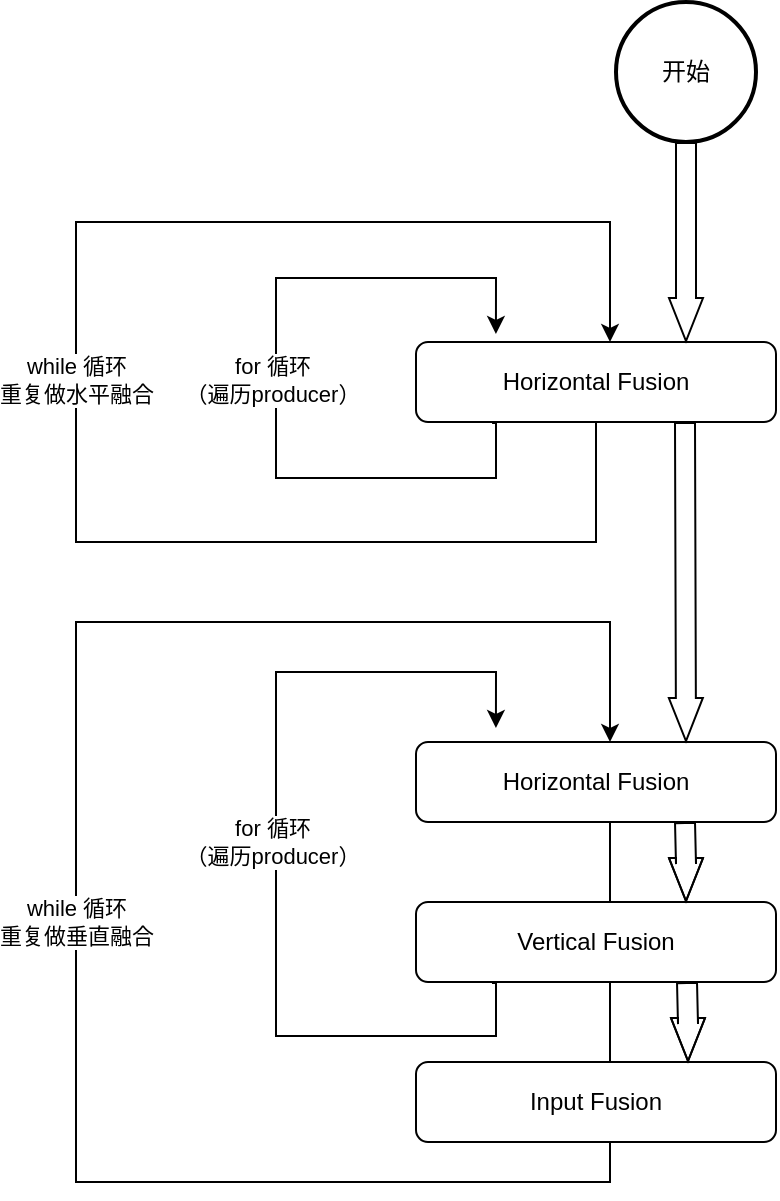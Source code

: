 <mxfile version="21.2.9" type="github">
  <diagram id="C5RBs43oDa-KdzZeNtuy" name="Page-1">
    <mxGraphModel dx="1434" dy="1939" grid="1" gridSize="10" guides="1" tooltips="1" connect="1" arrows="1" fold="1" page="1" pageScale="1" pageWidth="827" pageHeight="1169" math="0" shadow="0">
      <root>
        <mxCell id="WIyWlLk6GJQsqaUBKTNV-0" />
        <mxCell id="WIyWlLk6GJQsqaUBKTNV-1" parent="WIyWlLk6GJQsqaUBKTNV-0" />
        <mxCell id="5qFwOOP0-v9RnZ_ejQs6-5" style="edgeStyle=orthogonalEdgeStyle;rounded=0;orthogonalLoop=1;jettySize=auto;html=1;entryX=0.333;entryY=-0.05;entryDx=0;entryDy=0;entryPerimeter=0;exitX=0.317;exitY=1.063;exitDx=0;exitDy=0;exitPerimeter=0;" edge="1" parent="WIyWlLk6GJQsqaUBKTNV-1">
          <mxGeometry relative="1" as="geometry">
            <mxPoint x="319.96" y="126" as="targetPoint" />
            <mxPoint x="318.04" y="170.52" as="sourcePoint" />
            <Array as="points">
              <mxPoint x="320" y="171" />
              <mxPoint x="320" y="198" />
              <mxPoint x="210" y="198" />
              <mxPoint x="210" y="98" />
              <mxPoint x="320" y="98" />
            </Array>
          </mxGeometry>
        </mxCell>
        <mxCell id="5qFwOOP0-v9RnZ_ejQs6-6" value="for 循环&lt;br style=&quot;box-sizing: initial; -webkit-tap-highlight-color: rgba(0, 0, 0, 0);&quot;&gt;（遍历producer）" style="edgeLabel;html=1;align=center;verticalAlign=middle;resizable=0;points=[];" vertex="1" connectable="0" parent="5qFwOOP0-v9RnZ_ejQs6-5">
          <mxGeometry x="0.178" y="2" relative="1" as="geometry">
            <mxPoint y="34" as="offset" />
          </mxGeometry>
        </mxCell>
        <mxCell id="WIyWlLk6GJQsqaUBKTNV-3" value="Horizontal Fusion" style="rounded=1;whiteSpace=wrap;html=1;fontSize=12;glass=0;strokeWidth=1;shadow=0;" parent="WIyWlLk6GJQsqaUBKTNV-1" vertex="1">
          <mxGeometry x="280" y="130" width="180" height="40" as="geometry" />
        </mxCell>
        <mxCell id="5qFwOOP0-v9RnZ_ejQs6-2" style="edgeStyle=orthogonalEdgeStyle;rounded=0;orthogonalLoop=1;jettySize=auto;html=1;exitX=0.5;exitY=1;exitDx=0;exitDy=0;exitPerimeter=0;entryX=0.75;entryY=0;entryDx=0;entryDy=0;shape=flexArrow;endWidth=6;endSize=6.83;" edge="1" parent="WIyWlLk6GJQsqaUBKTNV-1" source="5qFwOOP0-v9RnZ_ejQs6-1" target="WIyWlLk6GJQsqaUBKTNV-3">
          <mxGeometry relative="1" as="geometry" />
        </mxCell>
        <mxCell id="5qFwOOP0-v9RnZ_ejQs6-1" value="开始" style="strokeWidth=2;html=1;shape=mxgraph.flowchart.start_2;whiteSpace=wrap;" vertex="1" parent="WIyWlLk6GJQsqaUBKTNV-1">
          <mxGeometry x="380" y="-40" width="70" height="70" as="geometry" />
        </mxCell>
        <mxCell id="5qFwOOP0-v9RnZ_ejQs6-7" style="edgeStyle=orthogonalEdgeStyle;rounded=0;orthogonalLoop=1;jettySize=auto;html=1;exitX=0.75;exitY=1;exitDx=0;exitDy=0;" edge="1" parent="WIyWlLk6GJQsqaUBKTNV-1" source="WIyWlLk6GJQsqaUBKTNV-3">
          <mxGeometry relative="1" as="geometry">
            <mxPoint x="377" y="130" as="targetPoint" />
            <mxPoint x="347" y="200" as="sourcePoint" />
            <Array as="points">
              <mxPoint x="370" y="230" />
              <mxPoint x="110" y="230" />
              <mxPoint x="110" y="70" />
              <mxPoint x="377" y="70" />
            </Array>
          </mxGeometry>
        </mxCell>
        <mxCell id="5qFwOOP0-v9RnZ_ejQs6-8" value="while 循环&lt;br style=&quot;box-sizing: initial; -webkit-tap-highlight-color: rgba(0, 0, 0, 0);&quot;&gt;重复做水平融合" style="edgeLabel;html=1;align=center;verticalAlign=middle;resizable=0;points=[];" vertex="1" connectable="0" parent="5qFwOOP0-v9RnZ_ejQs6-7">
          <mxGeometry x="0.178" y="2" relative="1" as="geometry">
            <mxPoint x="2" y="56" as="offset" />
          </mxGeometry>
        </mxCell>
        <mxCell id="5qFwOOP0-v9RnZ_ejQs6-9" style="edgeStyle=orthogonalEdgeStyle;rounded=0;orthogonalLoop=1;jettySize=auto;html=1;entryX=0.333;entryY=-0.05;entryDx=0;entryDy=0;entryPerimeter=0;exitX=0.211;exitY=1.088;exitDx=0;exitDy=0;exitPerimeter=0;" edge="1" parent="WIyWlLk6GJQsqaUBKTNV-1">
          <mxGeometry relative="1" as="geometry">
            <mxPoint x="319.96" y="323" as="targetPoint" />
            <mxPoint x="317.98" y="450.52" as="sourcePoint" />
            <Array as="points">
              <mxPoint x="320" y="451" />
              <mxPoint x="320" y="477" />
              <mxPoint x="210" y="477" />
              <mxPoint x="210" y="295" />
              <mxPoint x="320" y="295" />
            </Array>
          </mxGeometry>
        </mxCell>
        <mxCell id="5qFwOOP0-v9RnZ_ejQs6-10" value="for 循环&lt;br style=&quot;box-sizing: initial; -webkit-tap-highlight-color: rgba(0, 0, 0, 0);&quot;&gt;（遍历producer）" style="edgeLabel;html=1;align=center;verticalAlign=middle;resizable=0;points=[];" vertex="1" connectable="0" parent="5qFwOOP0-v9RnZ_ejQs6-9">
          <mxGeometry x="0.178" y="2" relative="1" as="geometry">
            <mxPoint y="34" as="offset" />
          </mxGeometry>
        </mxCell>
        <mxCell id="5qFwOOP0-v9RnZ_ejQs6-11" value="Horizontal Fusion" style="rounded=1;whiteSpace=wrap;html=1;fontSize=12;glass=0;strokeWidth=1;shadow=0;" vertex="1" parent="WIyWlLk6GJQsqaUBKTNV-1">
          <mxGeometry x="280" y="330" width="180" height="40" as="geometry" />
        </mxCell>
        <mxCell id="5qFwOOP0-v9RnZ_ejQs6-12" style="edgeStyle=orthogonalEdgeStyle;rounded=0;orthogonalLoop=1;jettySize=auto;html=1;exitX=0.75;exitY=1;exitDx=0;exitDy=0;" edge="1" parent="WIyWlLk6GJQsqaUBKTNV-1" source="5qFwOOP0-v9RnZ_ejQs6-11">
          <mxGeometry relative="1" as="geometry">
            <mxPoint x="377" y="330" as="targetPoint" />
            <mxPoint x="347" y="400" as="sourcePoint" />
            <Array as="points">
              <mxPoint x="377" y="370" />
              <mxPoint x="377" y="550" />
              <mxPoint x="110" y="550" />
              <mxPoint x="110" y="270" />
              <mxPoint x="377" y="270" />
            </Array>
          </mxGeometry>
        </mxCell>
        <mxCell id="5qFwOOP0-v9RnZ_ejQs6-13" value="while 循环&lt;br style=&quot;box-sizing: initial; -webkit-tap-highlight-color: rgba(0, 0, 0, 0);&quot;&gt;重复做垂直融合" style="edgeLabel;html=1;align=center;verticalAlign=middle;resizable=0;points=[];" vertex="1" connectable="0" parent="5qFwOOP0-v9RnZ_ejQs6-12">
          <mxGeometry x="0.178" y="2" relative="1" as="geometry">
            <mxPoint x="2" y="28" as="offset" />
          </mxGeometry>
        </mxCell>
        <mxCell id="5qFwOOP0-v9RnZ_ejQs6-16" style="edgeStyle=orthogonalEdgeStyle;rounded=0;orthogonalLoop=1;jettySize=auto;html=1;exitX=0.5;exitY=1;exitDx=0;exitDy=0;exitPerimeter=0;entryX=0.75;entryY=0;entryDx=0;entryDy=0;shape=flexArrow;endWidth=6;endSize=6.83;" edge="1" parent="WIyWlLk6GJQsqaUBKTNV-1" target="5qFwOOP0-v9RnZ_ejQs6-11">
          <mxGeometry relative="1" as="geometry">
            <mxPoint x="414.5" y="170" as="sourcePoint" />
            <mxPoint x="414.5" y="270" as="targetPoint" />
          </mxGeometry>
        </mxCell>
        <mxCell id="5qFwOOP0-v9RnZ_ejQs6-17" value="Vertical Fusion" style="rounded=1;whiteSpace=wrap;html=1;fontSize=12;glass=0;strokeWidth=1;shadow=0;" vertex="1" parent="WIyWlLk6GJQsqaUBKTNV-1">
          <mxGeometry x="280" y="410" width="180" height="40" as="geometry" />
        </mxCell>
        <mxCell id="5qFwOOP0-v9RnZ_ejQs6-18" value="Input Fusion" style="rounded=1;whiteSpace=wrap;html=1;fontSize=12;glass=0;strokeWidth=1;shadow=0;" vertex="1" parent="WIyWlLk6GJQsqaUBKTNV-1">
          <mxGeometry x="280" y="490" width="180" height="40" as="geometry" />
        </mxCell>
        <mxCell id="5qFwOOP0-v9RnZ_ejQs6-19" style="edgeStyle=orthogonalEdgeStyle;rounded=0;orthogonalLoop=1;jettySize=auto;html=1;exitX=0.5;exitY=1;exitDx=0;exitDy=0;exitPerimeter=0;shape=flexArrow;endWidth=6;endSize=6.83;" edge="1" parent="WIyWlLk6GJQsqaUBKTNV-1">
          <mxGeometry relative="1" as="geometry">
            <mxPoint x="414.5" y="370" as="sourcePoint" />
            <mxPoint x="415" y="410" as="targetPoint" />
          </mxGeometry>
        </mxCell>
        <mxCell id="5qFwOOP0-v9RnZ_ejQs6-20" style="edgeStyle=orthogonalEdgeStyle;rounded=0;orthogonalLoop=1;jettySize=auto;html=1;exitX=0.5;exitY=1;exitDx=0;exitDy=0;exitPerimeter=0;shape=flexArrow;endWidth=6;endSize=6.83;" edge="1" parent="WIyWlLk6GJQsqaUBKTNV-1">
          <mxGeometry relative="1" as="geometry">
            <mxPoint x="415.5" y="450" as="sourcePoint" />
            <mxPoint x="416" y="490" as="targetPoint" />
          </mxGeometry>
        </mxCell>
      </root>
    </mxGraphModel>
  </diagram>
</mxfile>
